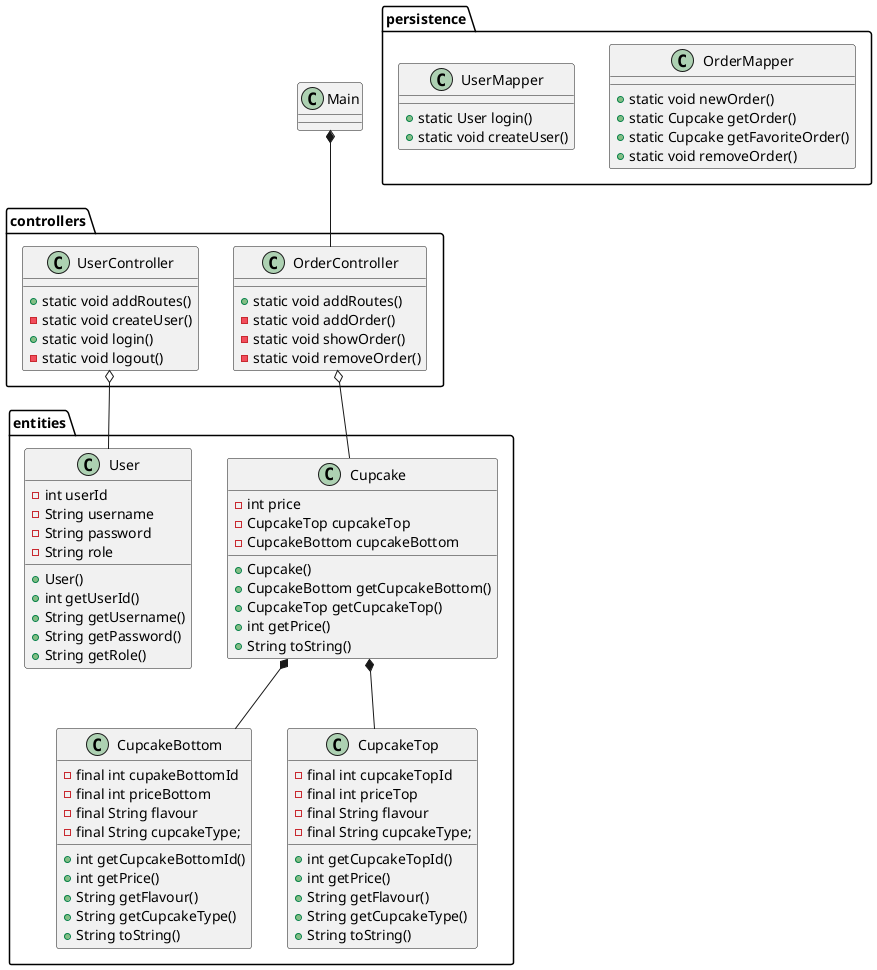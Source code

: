 @startuml
'https://plantuml.com/class-diagram

class Main {
}
package entities {
class CupcakeBottom {
- final int cupakeBottomId
- final int priceBottom
- final String flavour
- final String cupcakeType;
+ int getCupcakeBottomId()
+ int getPrice()
+ String getFlavour()
+ String getCupcakeType()
'override
+ String toString()
}
class CupcakeTop {
- final int cupcakeTopId
- final int priceTop
- final String flavour
- final String cupcakeType;
+ int getCupcakeTopId()
+ int getPrice()
+ String getFlavour()
+ String getCupcakeType()
'override
+ String toString()
}

class Cupcake {
- int price
- CupcakeTop cupcakeTop
- CupcakeBottom cupcakeBottom
+ Cupcake()
+ CupcakeBottom getCupcakeBottom()
+ CupcakeTop getCupcakeTop()
+ int getPrice()
'override
+ String toString()



}

class User {
- int userId
- String username
- String password
- String role
+ User()
+ int getUserId()
+ String getUsername()
+ String getPassword()
+ String getRole()
}
}

package controllers {
class UserController {
+ static void addRoutes()
- static void createUser()
+ static void login()
- static void logout()

}
class OrderController {
+ static void addRoutes()
- static void addOrder()
- static void showOrder()
- static void removeOrder()

}
}

package persistence {
class OrderMapper {
+ static void newOrder()
+ static Cupcake getOrder()
+ static Cupcake getFavoriteOrder()
+ static void removeOrder()
}

class UserMapper {
+ static User login()
+ static void createUser()
}
}

Main *-- OrderController
OrderController o-- Cupcake
Cupcake *-- CupcakeBottom
Cupcake *-- CupcakeTop
UserController o-- User

@enduml